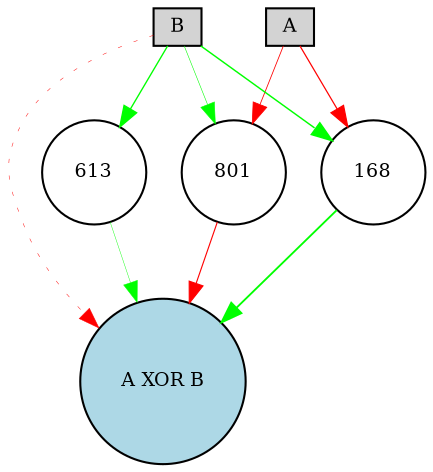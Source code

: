 digraph {
	node [fontsize=9 height=0.2 shape=circle width=0.2]
	A [fillcolor=lightgray shape=box style=filled]
	B [fillcolor=lightgray shape=box style=filled]
	"A XOR B" [fillcolor=lightblue style=filled]
	801 [fillcolor=white style=filled]
	613 [fillcolor=white style=filled]
	168 [fillcolor=white style=filled]
	B -> "A XOR B" [color=red penwidth=0.22739991832965664 style=dotted]
	B -> 168 [color=green penwidth=0.694801968828657 style=solid]
	168 -> "A XOR B" [color=green penwidth=0.8872839762783358 style=solid]
	A -> 168 [color=red penwidth=0.5900769461242149 style=solid]
	B -> 613 [color=green penwidth=0.6485181663317331 style=solid]
	613 -> "A XOR B" [color=green penwidth=0.19989469914041355 style=solid]
	B -> 801 [color=green penwidth=0.26722853046452677 style=solid]
	801 -> "A XOR B" [color=red penwidth=0.543292421204059 style=solid]
	A -> 801 [color=red penwidth=0.39128033142172247 style=solid]
}
